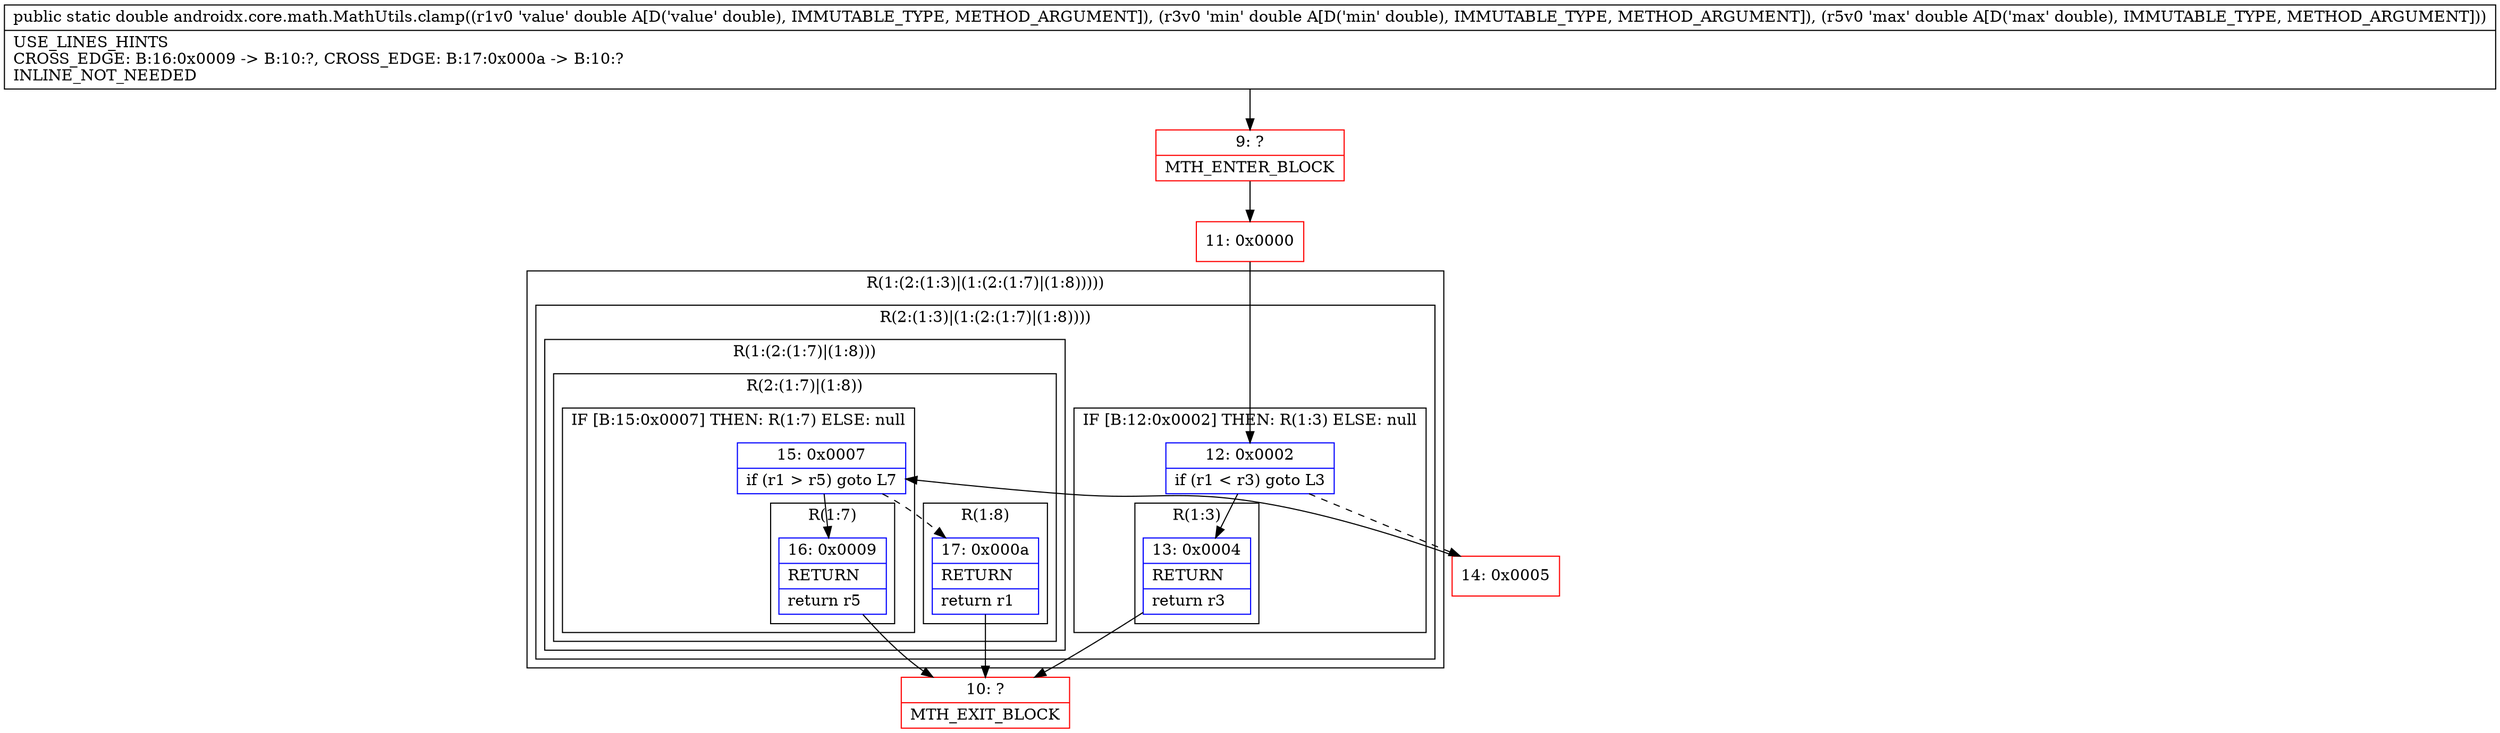 digraph "CFG forandroidx.core.math.MathUtils.clamp(DDD)D" {
subgraph cluster_Region_79897318 {
label = "R(1:(2:(1:3)|(1:(2:(1:7)|(1:8)))))";
node [shape=record,color=blue];
subgraph cluster_Region_1551372471 {
label = "R(2:(1:3)|(1:(2:(1:7)|(1:8))))";
node [shape=record,color=blue];
subgraph cluster_IfRegion_1395420908 {
label = "IF [B:12:0x0002] THEN: R(1:3) ELSE: null";
node [shape=record,color=blue];
Node_12 [shape=record,label="{12\:\ 0x0002|if (r1 \< r3) goto L3\l}"];
subgraph cluster_Region_1887604599 {
label = "R(1:3)";
node [shape=record,color=blue];
Node_13 [shape=record,label="{13\:\ 0x0004|RETURN\l|return r3\l}"];
}
}
subgraph cluster_Region_1842038675 {
label = "R(1:(2:(1:7)|(1:8)))";
node [shape=record,color=blue];
subgraph cluster_Region_1898581813 {
label = "R(2:(1:7)|(1:8))";
node [shape=record,color=blue];
subgraph cluster_IfRegion_1094796530 {
label = "IF [B:15:0x0007] THEN: R(1:7) ELSE: null";
node [shape=record,color=blue];
Node_15 [shape=record,label="{15\:\ 0x0007|if (r1 \> r5) goto L7\l}"];
subgraph cluster_Region_635212442 {
label = "R(1:7)";
node [shape=record,color=blue];
Node_16 [shape=record,label="{16\:\ 0x0009|RETURN\l|return r5\l}"];
}
}
subgraph cluster_Region_312258157 {
label = "R(1:8)";
node [shape=record,color=blue];
Node_17 [shape=record,label="{17\:\ 0x000a|RETURN\l|return r1\l}"];
}
}
}
}
}
Node_9 [shape=record,color=red,label="{9\:\ ?|MTH_ENTER_BLOCK\l}"];
Node_11 [shape=record,color=red,label="{11\:\ 0x0000}"];
Node_10 [shape=record,color=red,label="{10\:\ ?|MTH_EXIT_BLOCK\l}"];
Node_14 [shape=record,color=red,label="{14\:\ 0x0005}"];
MethodNode[shape=record,label="{public static double androidx.core.math.MathUtils.clamp((r1v0 'value' double A[D('value' double), IMMUTABLE_TYPE, METHOD_ARGUMENT]), (r3v0 'min' double A[D('min' double), IMMUTABLE_TYPE, METHOD_ARGUMENT]), (r5v0 'max' double A[D('max' double), IMMUTABLE_TYPE, METHOD_ARGUMENT]))  | USE_LINES_HINTS\lCROSS_EDGE: B:16:0x0009 \-\> B:10:?, CROSS_EDGE: B:17:0x000a \-\> B:10:?\lINLINE_NOT_NEEDED\l}"];
MethodNode -> Node_9;Node_12 -> Node_13;
Node_12 -> Node_14[style=dashed];
Node_13 -> Node_10;
Node_15 -> Node_16;
Node_15 -> Node_17[style=dashed];
Node_16 -> Node_10;
Node_17 -> Node_10;
Node_9 -> Node_11;
Node_11 -> Node_12;
Node_14 -> Node_15;
}


